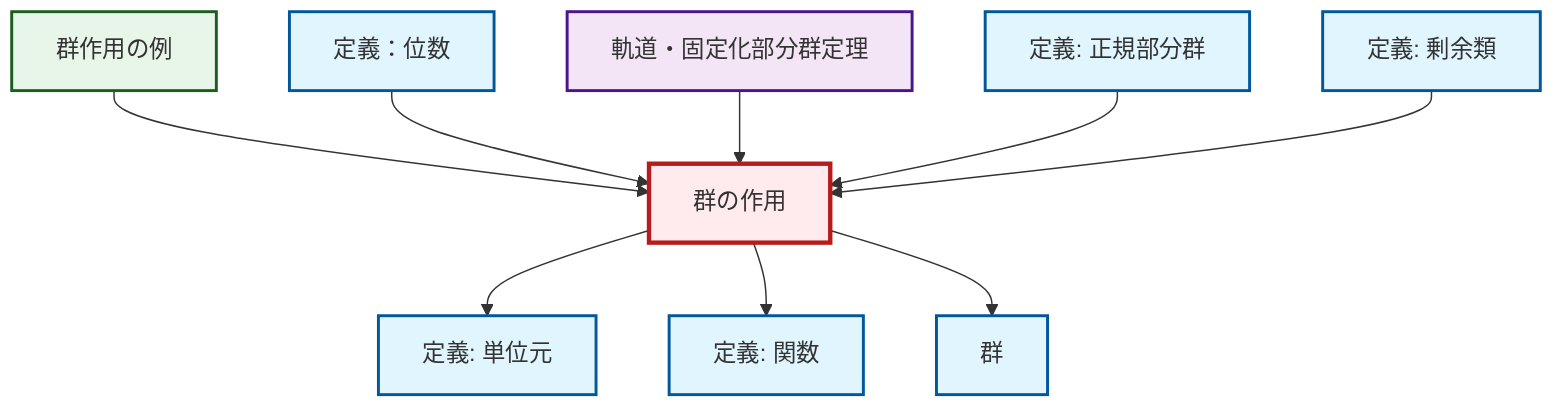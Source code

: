graph TD
    classDef definition fill:#e1f5fe,stroke:#01579b,stroke-width:2px
    classDef theorem fill:#f3e5f5,stroke:#4a148c,stroke-width:2px
    classDef axiom fill:#fff3e0,stroke:#e65100,stroke-width:2px
    classDef example fill:#e8f5e9,stroke:#1b5e20,stroke-width:2px
    classDef current fill:#ffebee,stroke:#b71c1c,stroke-width:3px
    def-group["群"]:::definition
    def-order["定義：位数"]:::definition
    def-function["定義: 関数"]:::definition
    def-identity-element["定義: 単位元"]:::definition
    def-normal-subgroup["定義: 正規部分群"]:::definition
    ex-group-action-examples["群作用の例"]:::example
    def-group-action["群の作用"]:::definition
    def-coset["定義: 剰余類"]:::definition
    thm-orbit-stabilizer["軌道・固定化部分群定理"]:::theorem
    ex-group-action-examples --> def-group-action
    def-order --> def-group-action
    def-group-action --> def-identity-element
    thm-orbit-stabilizer --> def-group-action
    def-group-action --> def-function
    def-normal-subgroup --> def-group-action
    def-group-action --> def-group
    def-coset --> def-group-action
    class def-group-action current